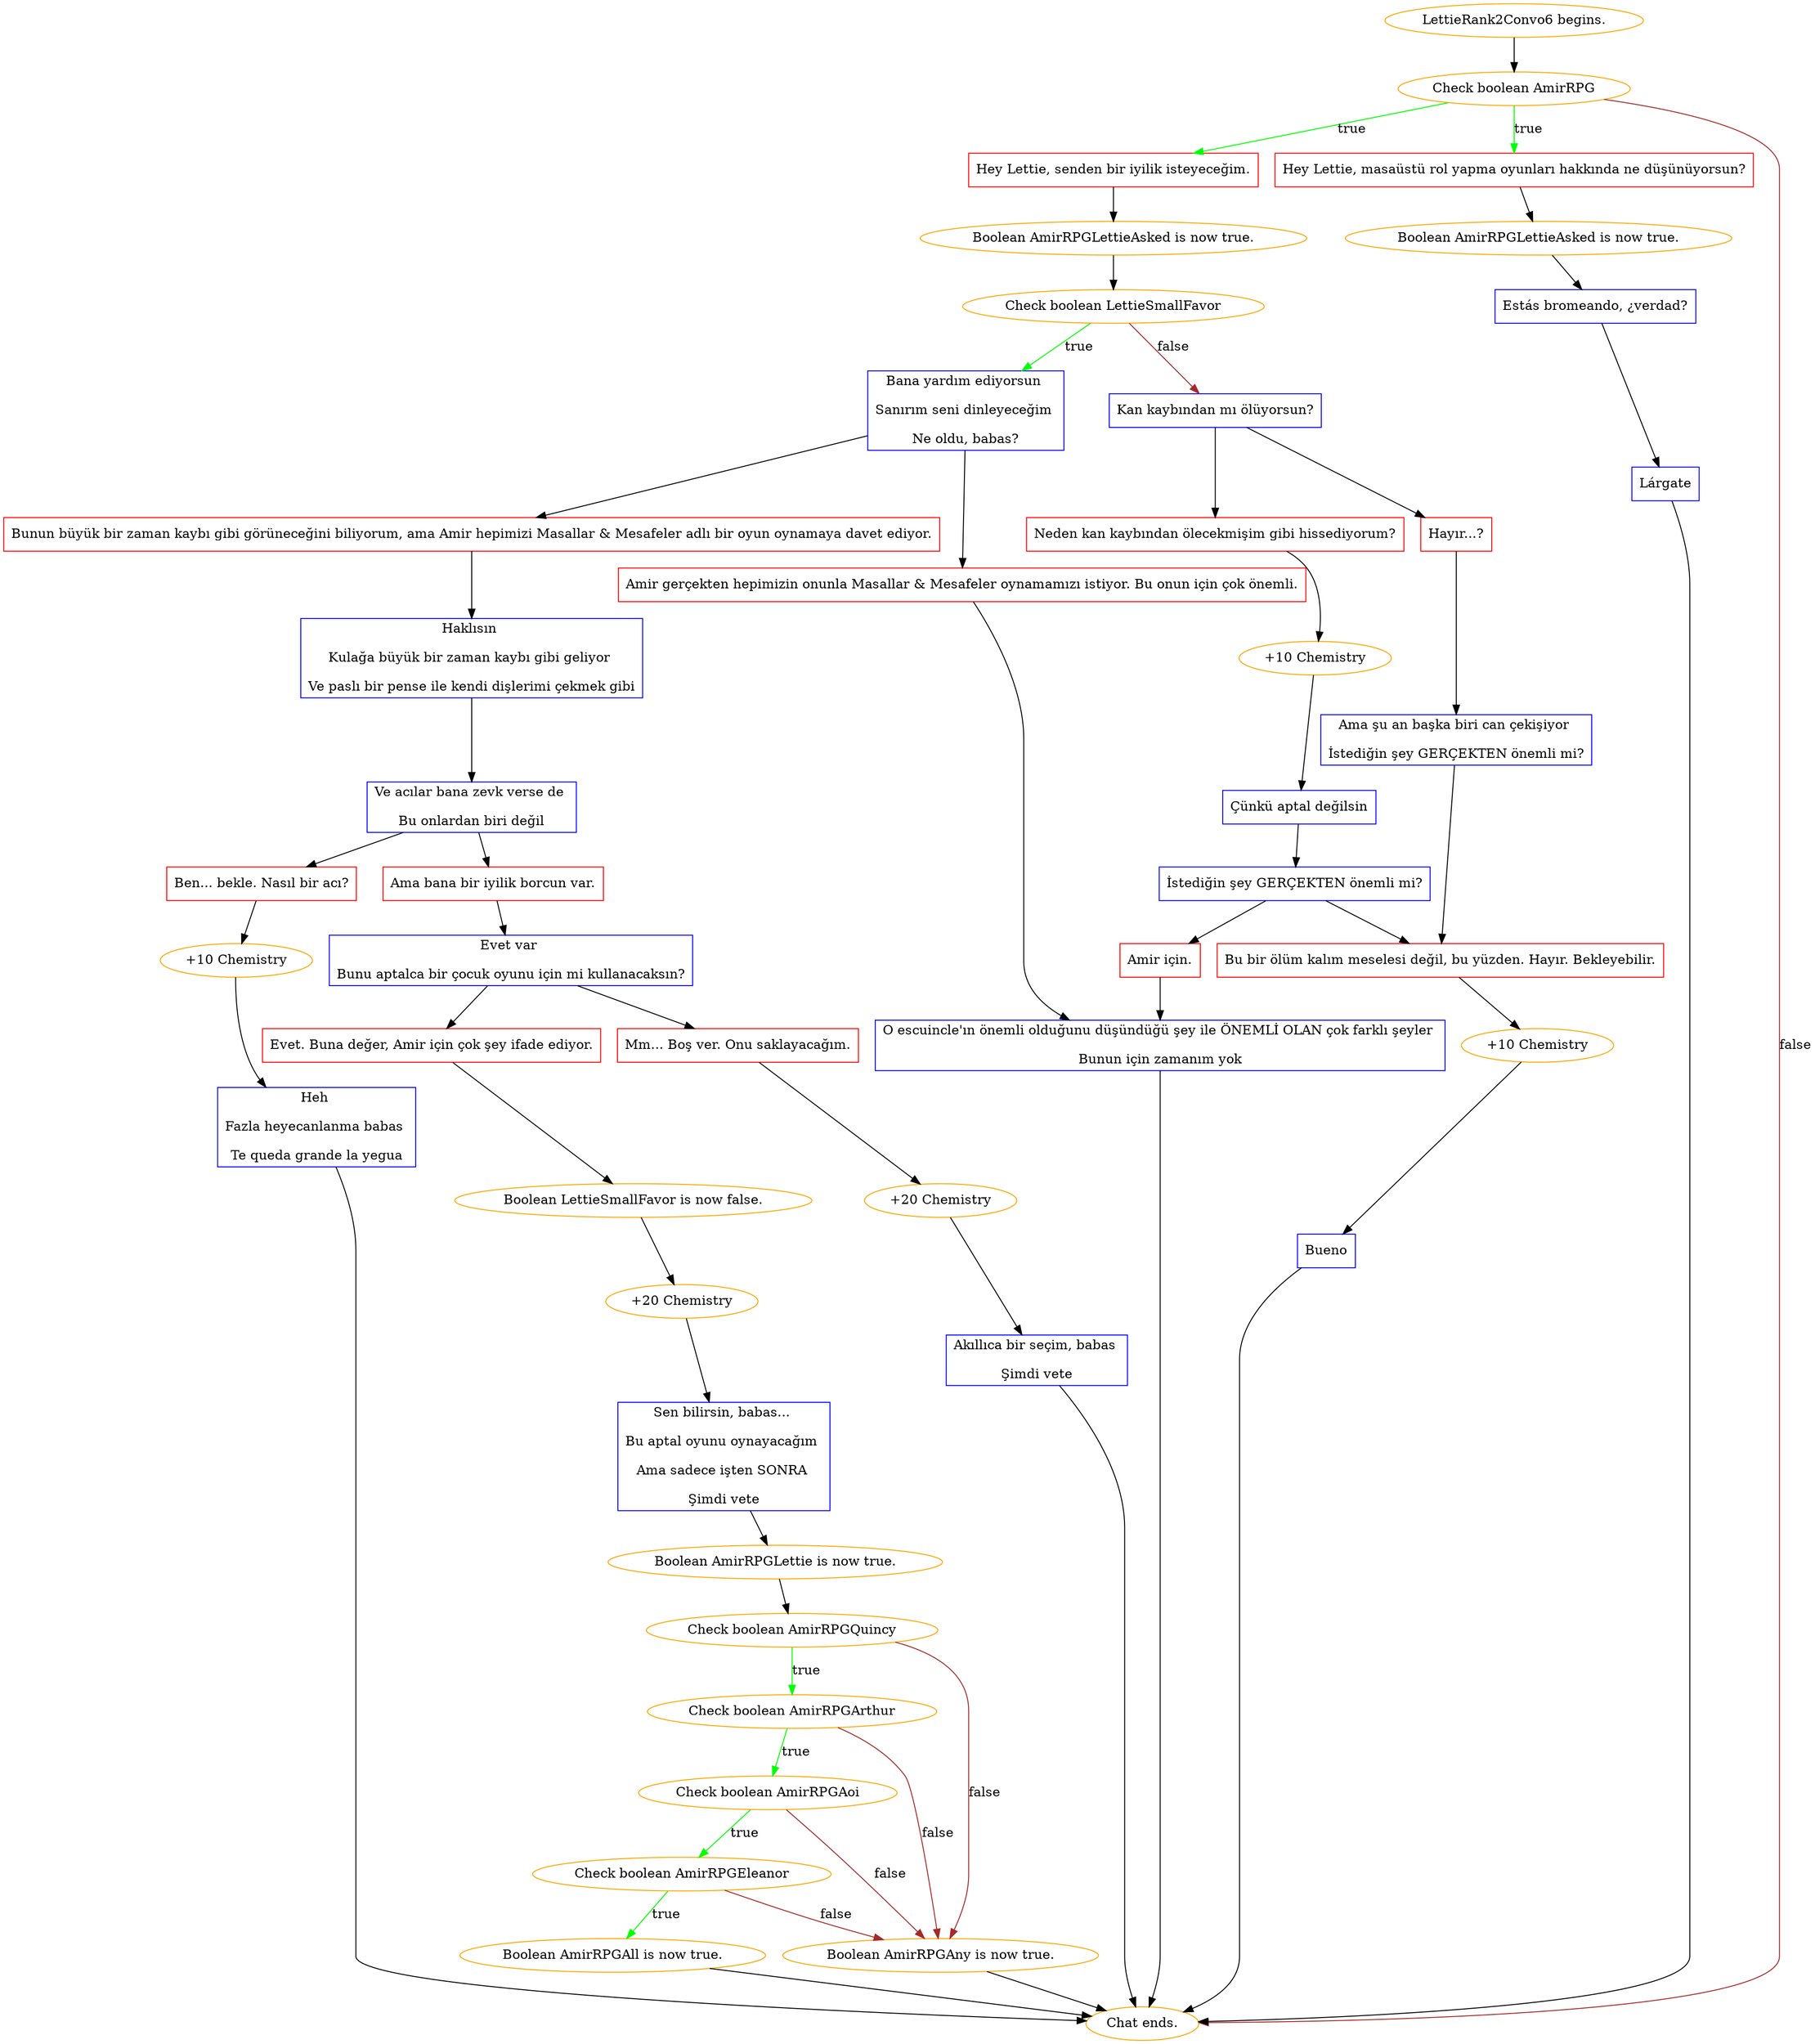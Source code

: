 digraph {
	"LettieRank2Convo6 begins." [color=orange];
		"LettieRank2Convo6 begins." -> j1196979813;
	j1196979813 [label="Check boolean AmirRPG",color=orange];
		j1196979813 -> j1461353466 [label=true,color=green];
		j1196979813 -> j3342381137 [label=true,color=green];
		j1196979813 -> "Chat ends." [label=false,color=brown];
	j1461353466 [label="Hey Lettie, senden bir iyilik isteyeceğim.",shape=box,color=red];
		j1461353466 -> j1509902606;
	j3342381137 [label="Hey Lettie, masaüstü rol yapma oyunları hakkında ne düşünüyorsun?",shape=box,color=red];
		j3342381137 -> j2642267800;
	"Chat ends." [color=orange];
	j1509902606 [label="Boolean AmirRPGLettieAsked is now true.",color=orange];
		j1509902606 -> j1776819313;
	j2642267800 [label="Boolean AmirRPGLettieAsked is now true.",color=orange];
		j2642267800 -> j1669147446;
	j1776819313 [label="Check boolean LettieSmallFavor",color=orange];
		j1776819313 -> j383341939 [label=true,color=green];
		j1776819313 -> j518455977 [label=false,color=brown];
	j1669147446 [label="Estás bromeando, ¿verdad?",shape=box,color=blue];
		j1669147446 -> j4236534637;
	j383341939 [label="Bana yardım ediyorsun 
Sanırım seni dinleyeceğim 
Ne oldu, babas?",shape=box,color=blue];
		j383341939 -> j684662748;
		j383341939 -> j2676255364;
	j518455977 [label="Kan kaybından mı ölüyorsun?",shape=box,color=blue];
		j518455977 -> j1906615282;
		j518455977 -> j1197738643;
	j4236534637 [label="Lárgate",shape=box,color=blue];
		j4236534637 -> "Chat ends.";
	j684662748 [label="Bunun büyük bir zaman kaybı gibi görüneceğini biliyorum, ama Amir hepimizi Masallar & Mesafeler adlı bir oyun oynamaya davet ediyor.",shape=box,color=red];
		j684662748 -> j3499101100;
	j2676255364 [label="Amir gerçekten hepimizin onunla Masallar & Mesafeler oynamamızı istiyor. Bu onun için çok önemli.",shape=box,color=red];
		j2676255364 -> j4234221158;
	j1906615282 [label="Neden kan kaybından ölecekmişim gibi hissediyorum?",shape=box,color=red];
		j1906615282 -> j1181461573;
	j1197738643 [label="Hayır...?",shape=box,color=red];
		j1197738643 -> j3805176899;
	j3499101100 [label="Haklısın 
Kulağa büyük bir zaman kaybı gibi geliyor 
Ve paslı bir pense ile kendi dişlerimi çekmek gibi",shape=box,color=blue];
		j3499101100 -> j1989499849;
	j4234221158 [label="O escuincle'ın önemli olduğunu düşündüğü şey ile ÖNEMLİ OLAN çok farklı şeyler 
Bunun için zamanım yok",shape=box,color=blue];
		j4234221158 -> "Chat ends.";
	j1181461573 [label="+10 Chemistry",color=orange];
		j1181461573 -> j1119236993;
	j3805176899 [label="Ama şu an başka biri can çekişiyor 
İstediğin şey GERÇEKTEN önemli mi?",shape=box,color=blue];
		j3805176899 -> j3505988990;
	j1989499849 [label="Ve acılar bana zevk verse de 
Bu onlardan biri değil",shape=box,color=blue];
		j1989499849 -> j525188156;
		j1989499849 -> j4006405194;
	j1119236993 [label="Çünkü aptal değilsin",shape=box,color=blue];
		j1119236993 -> j1755154454;
	j3505988990 [label="Bu bir ölüm kalım meselesi değil, bu yüzden. Hayır. Bekleyebilir.",shape=box,color=red];
		j3505988990 -> j999874159;
	j525188156 [label="Ama bana bir iyilik borcun var.",shape=box,color=red];
		j525188156 -> j2575813682;
	j4006405194 [label="Ben... bekle. Nasıl bir acı?",shape=box,color=red];
		j4006405194 -> j2169550466;
	j1755154454 [label="İstediğin şey GERÇEKTEN önemli mi?",shape=box,color=blue];
		j1755154454 -> j3128580266;
		j1755154454 -> j3505988990;
	j999874159 [label="+10 Chemistry",color=orange];
		j999874159 -> j3748645904;
	j2575813682 [label="Evet var 
Bunu aptalca bir çocuk oyunu için mi kullanacaksın?",shape=box,color=blue];
		j2575813682 -> j1797956729;
		j2575813682 -> j3782111190;
	j2169550466 [label="+10 Chemistry",color=orange];
		j2169550466 -> j4016732475;
	j3128580266 [label="Amir için.",shape=box,color=red];
		j3128580266 -> j4234221158;
	j3748645904 [label="Bueno",shape=box,color=blue];
		j3748645904 -> "Chat ends.";
	j1797956729 [label="Evet. Buna değer, Amir için çok şey ifade ediyor.",shape=box,color=red];
		j1797956729 -> j2518273083;
	j3782111190 [label="Mm... Boş ver. Onu saklayacağım.",shape=box,color=red];
		j3782111190 -> j119402625;
	j4016732475 [label="Heh 
Fazla heyecanlanma babas 
Te queda grande la yegua",shape=box,color=blue];
		j4016732475 -> "Chat ends.";
	j2518273083 [label="Boolean LettieSmallFavor is now false.",color=orange];
		j2518273083 -> j3081018089;
	j119402625 [label="+20 Chemistry",color=orange];
		j119402625 -> j2834870949;
	j3081018089 [label="+20 Chemistry",color=orange];
		j3081018089 -> j2033052836;
	j2834870949 [label="Akıllıca bir seçim, babas 
Şimdi vete",shape=box,color=blue];
		j2834870949 -> "Chat ends.";
	j2033052836 [label="Sen bilirsin, babas... 
Bu aptal oyunu oynayacağım 
Ama sadece işten SONRA 
Şimdi vete",shape=box,color=blue];
		j2033052836 -> j3298870984;
	j3298870984 [label="Boolean AmirRPGLettie is now true.",color=orange];
		j3298870984 -> j2274530056;
	j2274530056 [label="Check boolean AmirRPGQuincy",color=orange];
		j2274530056 -> j1722720495 [label=true,color=green];
		j2274530056 -> j1992773596 [label=false,color=brown];
	j1722720495 [label="Check boolean AmirRPGArthur",color=orange];
		j1722720495 -> j1055796625 [label=true,color=green];
		j1722720495 -> j1992773596 [label=false,color=brown];
	j1992773596 [label="Boolean AmirRPGAny is now true.",color=orange];
		j1992773596 -> "Chat ends.";
	j1055796625 [label="Check boolean AmirRPGAoi",color=orange];
		j1055796625 -> j2036451565 [label=true,color=green];
		j1055796625 -> j1992773596 [label=false,color=brown];
	j2036451565 [label="Check boolean AmirRPGEleanor",color=orange];
		j2036451565 -> j2677000302 [label=true,color=green];
		j2036451565 -> j1992773596 [label=false,color=brown];
	j2677000302 [label="Boolean AmirRPGAll is now true.",color=orange];
		j2677000302 -> "Chat ends.";
}